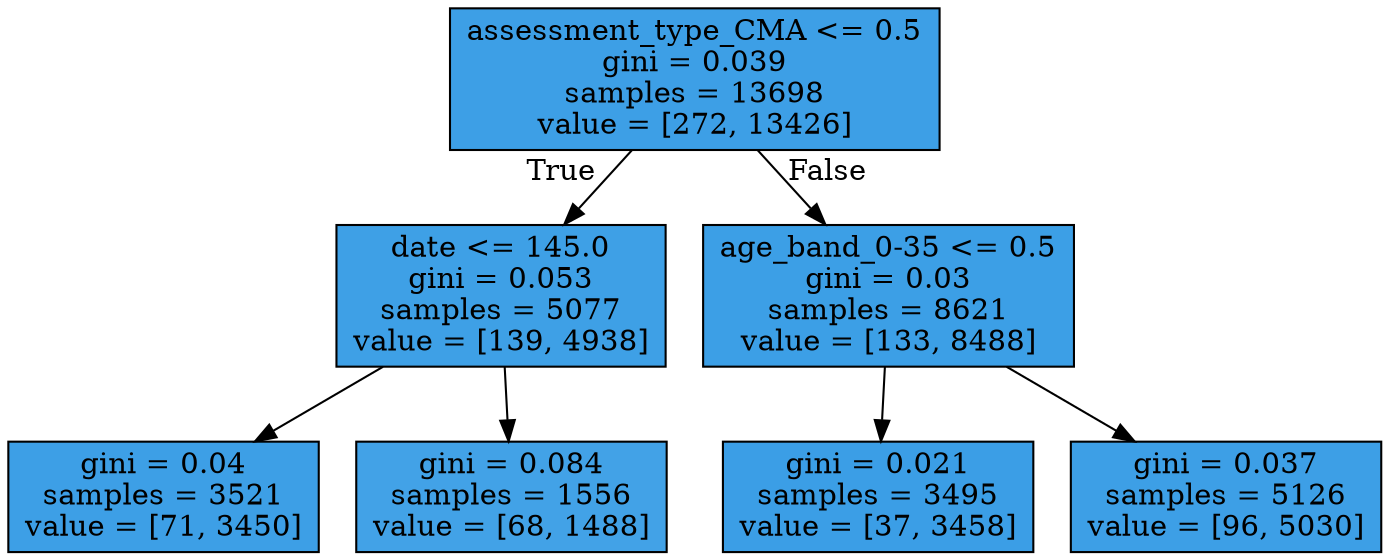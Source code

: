 digraph Tree {
node [shape=box, style="filled", color="black"] ;
0 [label="assessment_type_CMA <= 0.5\ngini = 0.039\nsamples = 13698\nvalue = [272, 13426]", fillcolor="#399de5fa"] ;
1 [label="date <= 145.0\ngini = 0.053\nsamples = 5077\nvalue = [139, 4938]", fillcolor="#399de5f8"] ;
0 -> 1 [labeldistance=2.5, labelangle=45, headlabel="True"] ;
2 [label="gini = 0.04\nsamples = 3521\nvalue = [71, 3450]", fillcolor="#399de5fa"] ;
1 -> 2 ;
3 [label="gini = 0.084\nsamples = 1556\nvalue = [68, 1488]", fillcolor="#399de5f3"] ;
1 -> 3 ;
4 [label="age_band_0-35 <= 0.5\ngini = 0.03\nsamples = 8621\nvalue = [133, 8488]", fillcolor="#399de5fb"] ;
0 -> 4 [labeldistance=2.5, labelangle=-45, headlabel="False"] ;
5 [label="gini = 0.021\nsamples = 3495\nvalue = [37, 3458]", fillcolor="#399de5fc"] ;
4 -> 5 ;
6 [label="gini = 0.037\nsamples = 5126\nvalue = [96, 5030]", fillcolor="#399de5fa"] ;
4 -> 6 ;
}